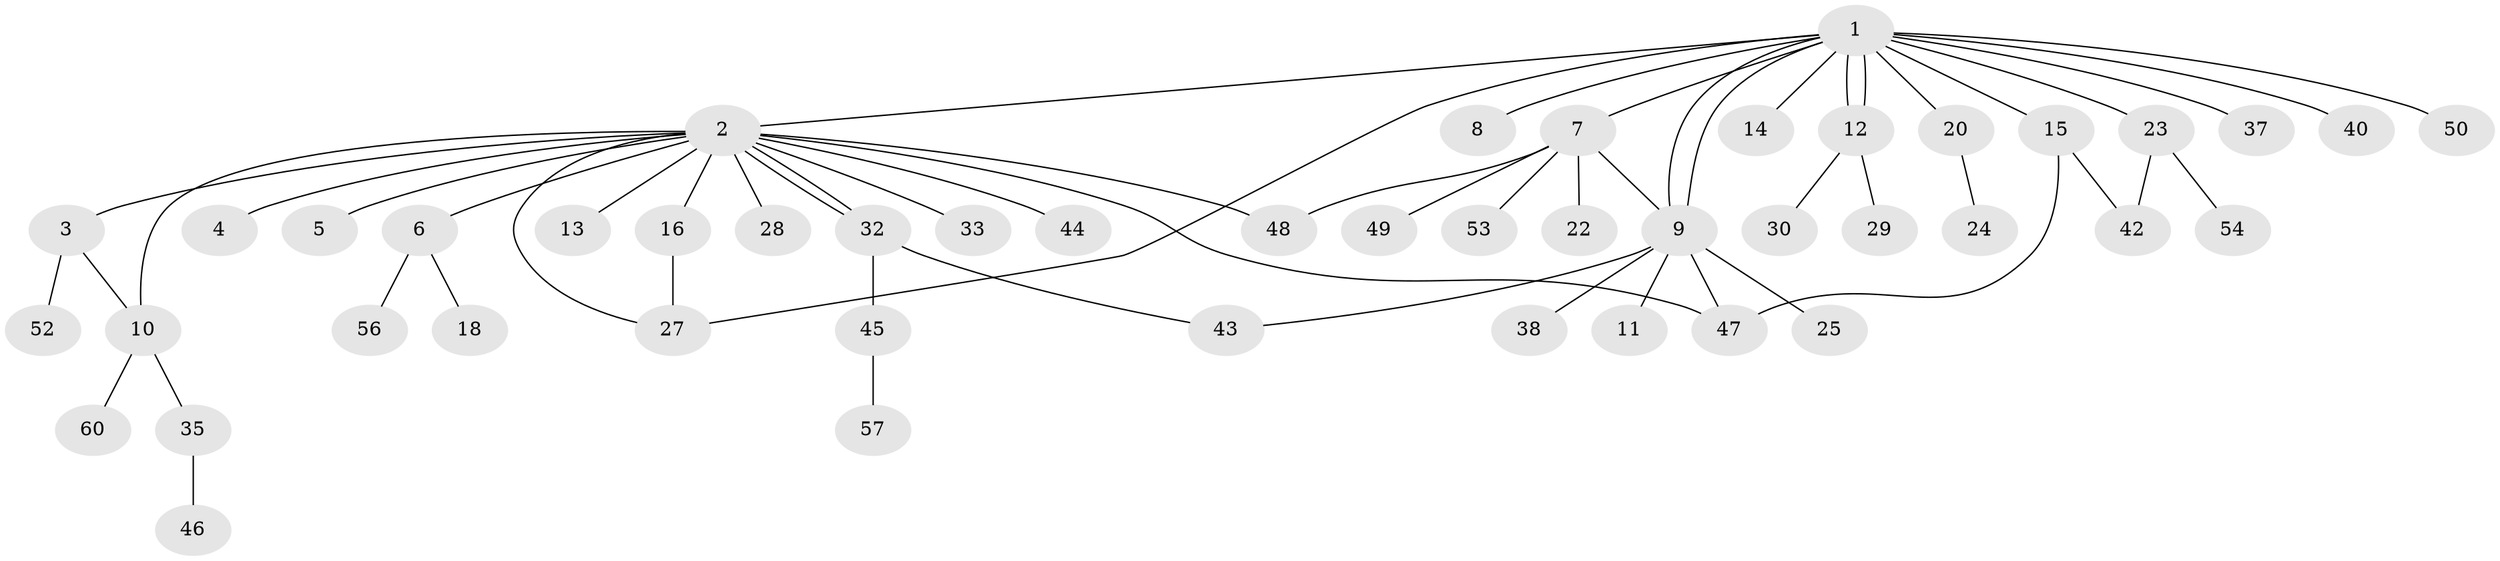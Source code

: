 // original degree distribution, {16: 0.03125, 4: 0.0625, 1: 0.53125, 2: 0.234375, 6: 0.015625, 9: 0.015625, 5: 0.015625, 3: 0.09375}
// Generated by graph-tools (version 1.1) at 2025/11/02/27/25 16:11:14]
// undirected, 47 vertices, 58 edges
graph export_dot {
graph [start="1"]
  node [color=gray90,style=filled];
  1 [super="+26"];
  2 [super="+34"];
  3 [super="+59"];
  4;
  5;
  6 [super="+17"];
  7 [super="+21"];
  8 [super="+63"];
  9 [super="+36"];
  10 [super="+41"];
  11;
  12 [super="+19"];
  13;
  14;
  15 [super="+61"];
  16;
  18;
  20 [super="+58"];
  22;
  23 [super="+31"];
  24;
  25;
  27 [super="+55"];
  28;
  29;
  30;
  32 [super="+39"];
  33;
  35 [super="+62"];
  37;
  38;
  40;
  42;
  43;
  44;
  45 [super="+51"];
  46;
  47 [super="+64"];
  48;
  49;
  50;
  52;
  53;
  54;
  56;
  57;
  60;
  1 -- 2;
  1 -- 7;
  1 -- 8;
  1 -- 9;
  1 -- 9;
  1 -- 12;
  1 -- 12;
  1 -- 14;
  1 -- 15;
  1 -- 20;
  1 -- 23;
  1 -- 37;
  1 -- 40;
  1 -- 50;
  1 -- 27;
  2 -- 3;
  2 -- 4;
  2 -- 5;
  2 -- 6;
  2 -- 10;
  2 -- 13;
  2 -- 16;
  2 -- 28;
  2 -- 32;
  2 -- 32;
  2 -- 33;
  2 -- 44;
  2 -- 47;
  2 -- 48;
  2 -- 27;
  3 -- 10;
  3 -- 52;
  6 -- 56;
  6 -- 18;
  7 -- 9;
  7 -- 48;
  7 -- 49;
  7 -- 53;
  7 -- 22;
  9 -- 11;
  9 -- 25;
  9 -- 38;
  9 -- 43;
  9 -- 47;
  10 -- 35;
  10 -- 60;
  12 -- 29;
  12 -- 30;
  15 -- 42;
  15 -- 47;
  16 -- 27;
  20 -- 24;
  23 -- 54;
  23 -- 42;
  32 -- 43;
  32 -- 45;
  35 -- 46;
  45 -- 57;
}
